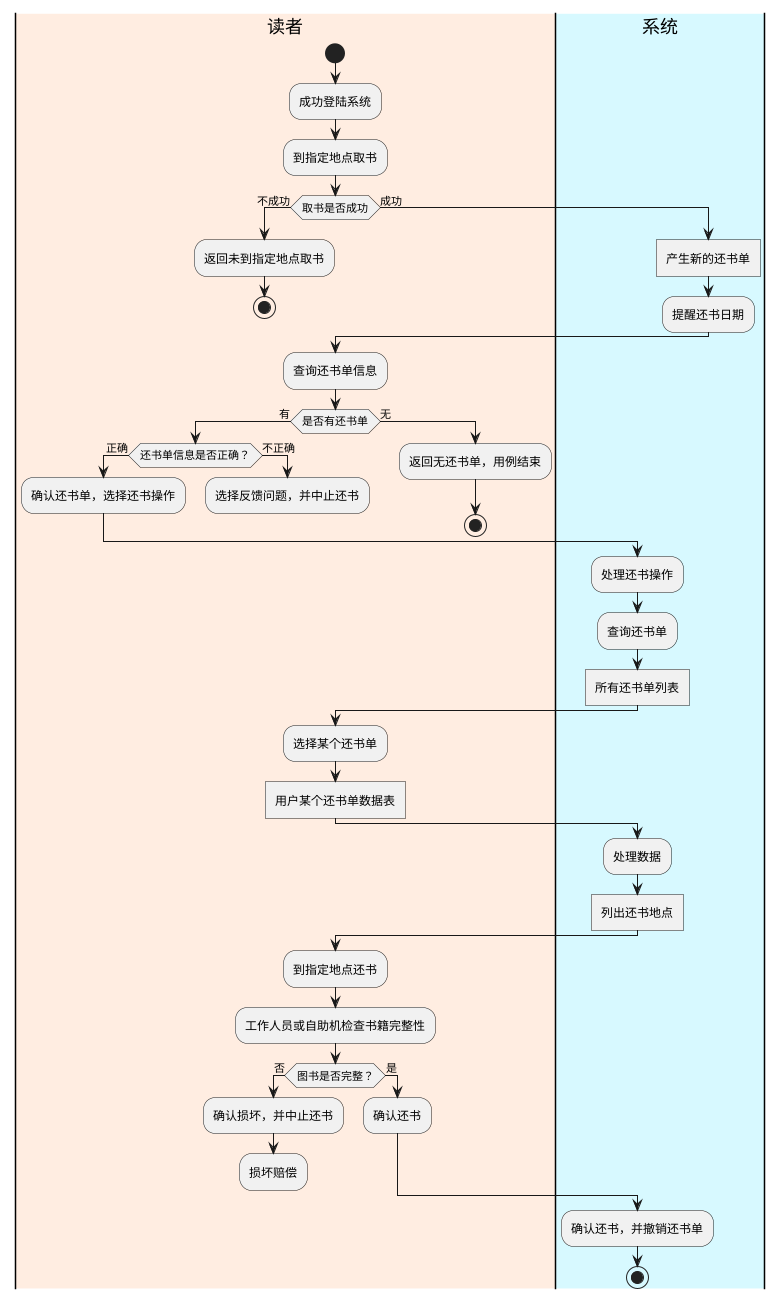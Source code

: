 @startuml

|#ffede1|读者|
start
    :成功登陆系统;
    :到指定地点取书;
    if (取书是否成功) then(不成功)
        :返回未到指定地点取书;
        stop
    else(成功)
        |#D7F9FF|系统|
        :产生新的还书单]
    	:提醒还书日期;
    endif
        |读者|
	    :查询还书单信息;
	    if (是否有还书单) then (有)
            if (还书单信息是否正确？) then (正确)
    	        :确认还书单，选择还书操作;
            else(不正确)
    	        :选择反馈问题，并中止还书;
    	        detach
            endif
    	else(无)
            :返回无还书单，用例结束;
            stop
    	endif
    |系统|
    :处理还书操作;
	:查询还书单;
	:所有还书单列表]
    |读者|
    :选择某个还书单;
    :用户某个还书单数据表]
    |系统|
	:处理数据;
	:列出还书地点]
    |读者|
    :到指定地点还书;
    :工作人员或自助机检查书籍完整性;
    if (图书是否完整？) then (否)
    	:确认损坏，并中止还书;
    	:损坏赔偿;
    	detach
    else(是)
    	:确认还书;
    endif
    |系统|
    	:确认还书，并撤销还书单;
stop

@enduml